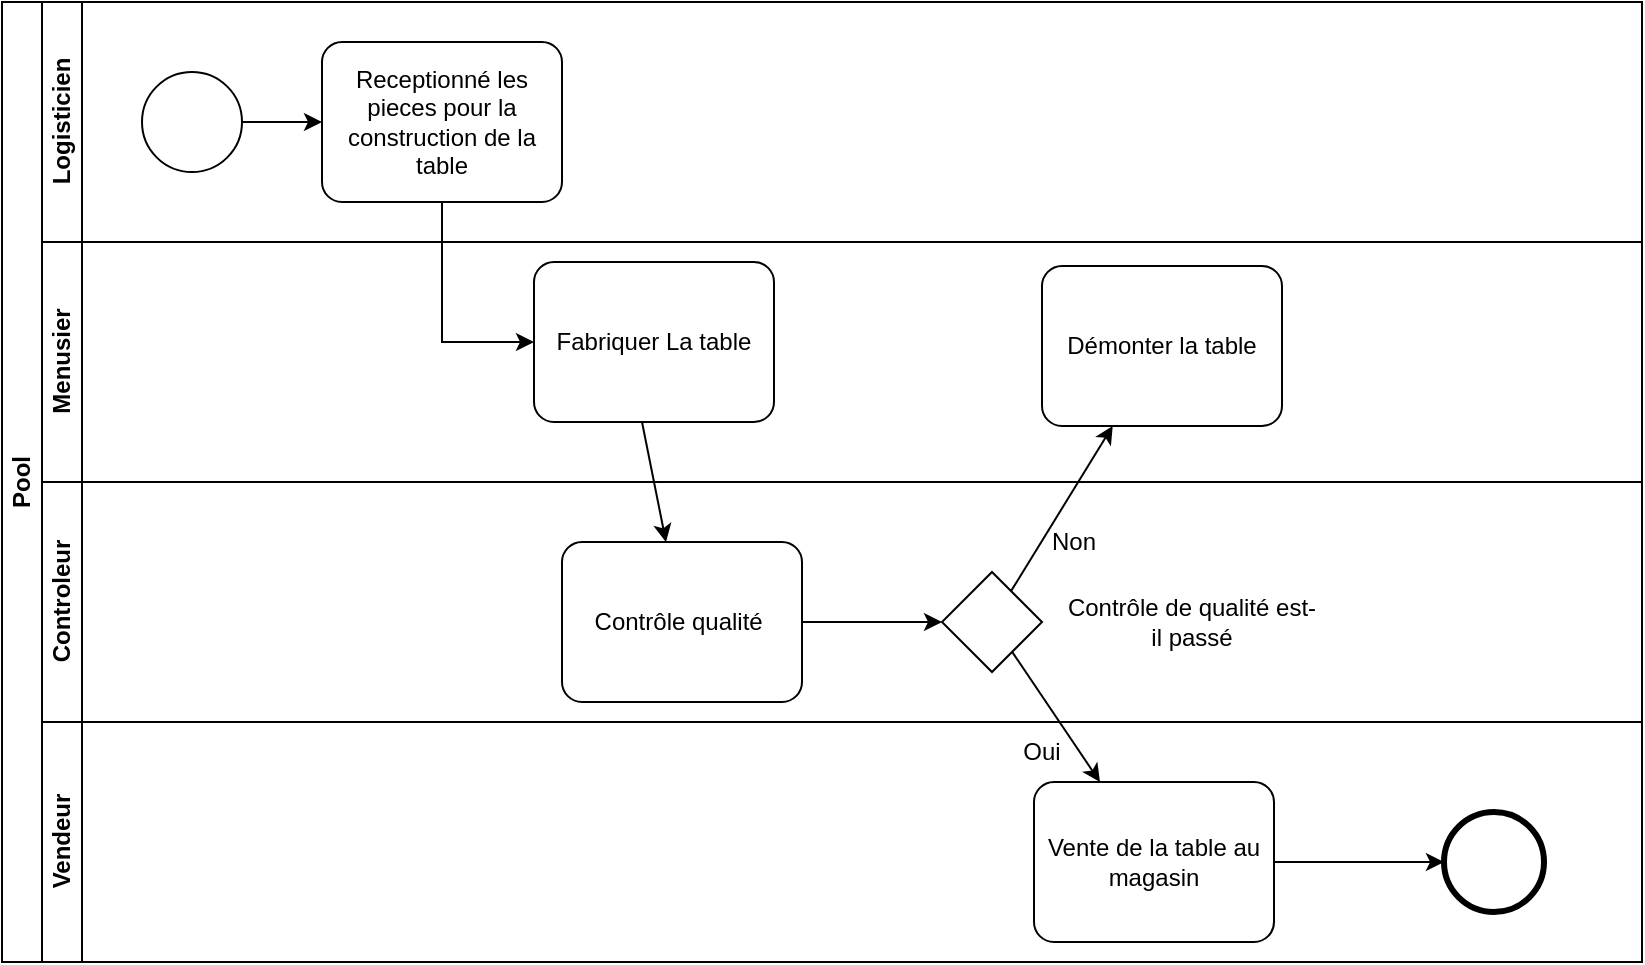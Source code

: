 <mxfile version="22.1.3" type="github">
  <diagram name="Page-1" id="b4VEQhM-kWsuh1uYvr2B">
    <mxGraphModel dx="1434" dy="790" grid="1" gridSize="10" guides="1" tooltips="1" connect="1" arrows="1" fold="1" page="1" pageScale="1" pageWidth="827" pageHeight="1169" math="0" shadow="0">
      <root>
        <mxCell id="0" />
        <mxCell id="1" parent="0" />
        <mxCell id="Q5jk2-FsWTGLEOZRWTF0-6" value="Pool" style="swimlane;html=1;childLayout=stackLayout;resizeParent=1;resizeParentMax=0;horizontal=0;startSize=20;horizontalStack=0;whiteSpace=wrap;points=[[0,0,0,0,0],[0,0.25,0,0,0],[0,0.5,0,0,0],[0,0.75,0,0,0],[0,1,0,0,0],[0.25,0,0,0,0],[0.25,1,0,0,0],[0.5,0,0,0,0],[0.5,1,0,0,0],[0.75,0,0,0,0],[0.75,1,0,0,0],[1,0,0,0,0],[1,0.25,0,0,0],[1,0.5,0,0,0],[1,0.75,0,0,0],[1,1,0,0,0]];" vertex="1" parent="1">
          <mxGeometry width="820" height="480" as="geometry" />
        </mxCell>
        <mxCell id="Q5jk2-FsWTGLEOZRWTF0-7" value="Logisticien" style="swimlane;html=1;startSize=20;horizontal=0;" vertex="1" parent="Q5jk2-FsWTGLEOZRWTF0-6">
          <mxGeometry x="20" width="800" height="120" as="geometry" />
        </mxCell>
        <mxCell id="hkeGnXZx88gJAAh5QHC4-20" value="Receptionné les pieces pour la construction de la table" style="points=[[0.25,0,0],[0.5,0,0],[0.75,0,0],[1,0.25,0],[1,0.5,0],[1,0.75,0],[0.75,1,0],[0.5,1,0],[0.25,1,0],[0,0.75,0],[0,0.5,0],[0,0.25,0]];shape=mxgraph.bpmn.task;whiteSpace=wrap;rectStyle=rounded;size=10;html=1;container=1;expand=0;collapsible=0;taskMarker=abstract;" parent="Q5jk2-FsWTGLEOZRWTF0-7" vertex="1">
          <mxGeometry x="140" y="20" width="120" height="80" as="geometry" />
        </mxCell>
        <mxCell id="Q5jk2-FsWTGLEOZRWTF0-18" value="" style="endArrow=classic;html=1;rounded=0;fontFamily=Helvetica;fontSize=12;fontColor=default;startSize=20;entryX=0;entryY=0.5;entryDx=0;entryDy=0;entryPerimeter=0;exitX=1;exitY=0.5;exitDx=0;exitDy=0;exitPerimeter=0;" edge="1" parent="Q5jk2-FsWTGLEOZRWTF0-7" source="Q5jk2-FsWTGLEOZRWTF0-26" target="hkeGnXZx88gJAAh5QHC4-20">
          <mxGeometry width="50" height="50" relative="1" as="geometry">
            <mxPoint x="120" y="60" as="sourcePoint" />
            <mxPoint x="170" y="10" as="targetPoint" />
          </mxGeometry>
        </mxCell>
        <mxCell id="Q5jk2-FsWTGLEOZRWTF0-26" value="" style="points=[[0.145,0.145,0],[0.5,0,0],[0.855,0.145,0],[1,0.5,0],[0.855,0.855,0],[0.5,1,0],[0.145,0.855,0],[0,0.5,0]];shape=mxgraph.bpmn.event;html=1;verticalLabelPosition=bottom;labelBackgroundColor=#ffffff;verticalAlign=top;align=center;perimeter=ellipsePerimeter;outlineConnect=0;aspect=fixed;outline=standard;symbol=general;strokeColor=default;fontFamily=Helvetica;fontSize=12;fontColor=default;startSize=20;fillColor=default;" vertex="1" parent="Q5jk2-FsWTGLEOZRWTF0-7">
          <mxGeometry x="50" y="35" width="50" height="50" as="geometry" />
        </mxCell>
        <mxCell id="Q5jk2-FsWTGLEOZRWTF0-8" value="Menusier" style="swimlane;html=1;startSize=20;horizontal=0;" vertex="1" parent="Q5jk2-FsWTGLEOZRWTF0-6">
          <mxGeometry x="20" y="120" width="800" height="120" as="geometry" />
        </mxCell>
        <mxCell id="hkeGnXZx88gJAAh5QHC4-21" value="Fabriquer La table" style="points=[[0.25,0,0],[0.5,0,0],[0.75,0,0],[1,0.25,0],[1,0.5,0],[1,0.75,0],[0.75,1,0],[0.5,1,0],[0.25,1,0],[0,0.75,0],[0,0.5,0],[0,0.25,0]];shape=mxgraph.bpmn.task;whiteSpace=wrap;rectStyle=rounded;size=10;html=1;container=1;expand=0;collapsible=0;taskMarker=abstract;" parent="Q5jk2-FsWTGLEOZRWTF0-8" vertex="1">
          <mxGeometry x="246" y="10" width="120" height="80" as="geometry" />
        </mxCell>
        <mxCell id="Q5jk2-FsWTGLEOZRWTF0-38" value="" style="endArrow=classic;html=1;rounded=0;fontFamily=Helvetica;fontSize=12;fontColor=default;startSize=20;" edge="1" parent="hkeGnXZx88gJAAh5QHC4-21" target="hkeGnXZx88gJAAh5QHC4-22">
          <mxGeometry width="50" height="50" relative="1" as="geometry">
            <mxPoint x="54" y="80" as="sourcePoint" />
            <mxPoint x="104" y="30" as="targetPoint" />
          </mxGeometry>
        </mxCell>
        <mxCell id="KNlCzXLisDCBoGYTOlr1-5" value="Démonter la table" style="points=[[0.25,0,0],[0.5,0,0],[0.75,0,0],[1,0.25,0],[1,0.5,0],[1,0.75,0],[0.75,1,0],[0.5,1,0],[0.25,1,0],[0,0.75,0],[0,0.5,0],[0,0.25,0]];shape=mxgraph.bpmn.task;whiteSpace=wrap;rectStyle=rounded;size=10;html=1;container=1;expand=0;collapsible=0;taskMarker=abstract;" parent="Q5jk2-FsWTGLEOZRWTF0-8" vertex="1">
          <mxGeometry x="500" y="12" width="120" height="80" as="geometry" />
        </mxCell>
        <mxCell id="Q5jk2-FsWTGLEOZRWTF0-17" value="Controleur" style="swimlane;html=1;startSize=20;horizontal=0;" vertex="1" parent="Q5jk2-FsWTGLEOZRWTF0-6">
          <mxGeometry x="20" y="240" width="800" height="120" as="geometry" />
        </mxCell>
        <mxCell id="hkeGnXZx88gJAAh5QHC4-22" value="Contrôle qualité&amp;nbsp;" style="points=[[0.25,0,0],[0.5,0,0],[0.75,0,0],[1,0.25,0],[1,0.5,0],[1,0.75,0],[0.75,1,0],[0.5,1,0],[0.25,1,0],[0,0.75,0],[0,0.5,0],[0,0.25,0]];shape=mxgraph.bpmn.task;whiteSpace=wrap;rectStyle=rounded;size=10;html=1;container=1;expand=0;collapsible=0;taskMarker=abstract;" parent="Q5jk2-FsWTGLEOZRWTF0-17" vertex="1">
          <mxGeometry x="260" y="30" width="120" height="80" as="geometry" />
        </mxCell>
        <mxCell id="Q5jk2-FsWTGLEOZRWTF0-28" value="" style="points=[[0.25,0.25,0],[0.5,0,0],[0.75,0.25,0],[1,0.5,0],[0.75,0.75,0],[0.5,1,0],[0.25,0.75,0],[0,0.5,0]];shape=mxgraph.bpmn.gateway2;html=1;verticalLabelPosition=bottom;labelBackgroundColor=#ffffff;verticalAlign=top;align=center;perimeter=rhombusPerimeter;outlineConnect=0;outline=none;symbol=none;strokeColor=default;fontFamily=Helvetica;fontSize=12;fontColor=default;startSize=20;fillColor=default;" vertex="1" parent="Q5jk2-FsWTGLEOZRWTF0-17">
          <mxGeometry x="450" y="45" width="50" height="50" as="geometry" />
        </mxCell>
        <mxCell id="Q5jk2-FsWTGLEOZRWTF0-29" value="Contrôle de qualité est-il passé" style="text;html=1;strokeColor=none;fillColor=none;align=center;verticalAlign=middle;whiteSpace=wrap;rounded=0;fontSize=12;fontFamily=Helvetica;fontColor=default;" vertex="1" parent="Q5jk2-FsWTGLEOZRWTF0-17">
          <mxGeometry x="510" y="55" width="130" height="30" as="geometry" />
        </mxCell>
        <mxCell id="Q5jk2-FsWTGLEOZRWTF0-31" value="Non" style="text;html=1;strokeColor=none;fillColor=none;align=center;verticalAlign=middle;whiteSpace=wrap;rounded=0;fontSize=12;fontFamily=Helvetica;fontColor=default;" vertex="1" parent="Q5jk2-FsWTGLEOZRWTF0-17">
          <mxGeometry x="486" y="15" width="60" height="30" as="geometry" />
        </mxCell>
        <mxCell id="Q5jk2-FsWTGLEOZRWTF0-39" value="" style="endArrow=classic;html=1;rounded=0;fontFamily=Helvetica;fontSize=12;fontColor=default;startSize=20;" edge="1" parent="Q5jk2-FsWTGLEOZRWTF0-17" target="Q5jk2-FsWTGLEOZRWTF0-28">
          <mxGeometry width="50" height="50" relative="1" as="geometry">
            <mxPoint x="380" y="70" as="sourcePoint" />
            <mxPoint x="430" y="20" as="targetPoint" />
          </mxGeometry>
        </mxCell>
        <mxCell id="Q5jk2-FsWTGLEOZRWTF0-9" value="Vendeur" style="swimlane;html=1;startSize=20;horizontal=0;" vertex="1" parent="Q5jk2-FsWTGLEOZRWTF0-6">
          <mxGeometry x="20" y="360" width="800" height="120" as="geometry" />
        </mxCell>
        <mxCell id="hkeGnXZx88gJAAh5QHC4-23" value="Vente de la table au magasin" style="points=[[0.25,0,0],[0.5,0,0],[0.75,0,0],[1,0.25,0],[1,0.5,0],[1,0.75,0],[0.75,1,0],[0.5,1,0],[0.25,1,0],[0,0.75,0],[0,0.5,0],[0,0.25,0]];shape=mxgraph.bpmn.task;whiteSpace=wrap;rectStyle=rounded;size=10;html=1;container=1;expand=0;collapsible=0;taskMarker=abstract;" parent="Q5jk2-FsWTGLEOZRWTF0-9" vertex="1">
          <mxGeometry x="496.0" y="30" width="120" height="80" as="geometry" />
        </mxCell>
        <mxCell id="Q5jk2-FsWTGLEOZRWTF0-25" value="" style="points=[[0.145,0.145,0],[0.5,0,0],[0.855,0.145,0],[1,0.5,0],[0.855,0.855,0],[0.5,1,0],[0.145,0.855,0],[0,0.5,0]];shape=mxgraph.bpmn.event;html=1;verticalLabelPosition=bottom;labelBackgroundColor=#ffffff;verticalAlign=top;align=center;perimeter=ellipsePerimeter;outlineConnect=0;aspect=fixed;outline=end;symbol=terminate2;strokeColor=default;fontFamily=Helvetica;fontSize=12;fontColor=default;startSize=20;fillColor=default;" vertex="1" parent="Q5jk2-FsWTGLEOZRWTF0-9">
          <mxGeometry x="701" y="45" width="50" height="50" as="geometry" />
        </mxCell>
        <mxCell id="Q5jk2-FsWTGLEOZRWTF0-35" value="Oui" style="text;html=1;strokeColor=none;fillColor=none;align=center;verticalAlign=middle;whiteSpace=wrap;rounded=0;fontSize=12;fontFamily=Helvetica;fontColor=default;" vertex="1" parent="Q5jk2-FsWTGLEOZRWTF0-9">
          <mxGeometry x="470" width="60" height="30" as="geometry" />
        </mxCell>
        <mxCell id="Q5jk2-FsWTGLEOZRWTF0-42" value="" style="endArrow=classic;html=1;rounded=0;fontFamily=Helvetica;fontSize=12;fontColor=default;startSize=20;" edge="1" parent="Q5jk2-FsWTGLEOZRWTF0-9" source="hkeGnXZx88gJAAh5QHC4-23" target="Q5jk2-FsWTGLEOZRWTF0-25">
          <mxGeometry width="50" height="50" relative="1" as="geometry">
            <mxPoint x="606" y="80" as="sourcePoint" />
            <mxPoint x="656" y="30" as="targetPoint" />
          </mxGeometry>
        </mxCell>
        <mxCell id="Q5jk2-FsWTGLEOZRWTF0-19" value="" style="endArrow=classic;html=1;rounded=0;fontFamily=Helvetica;fontSize=12;fontColor=default;startSize=20;" edge="1" parent="Q5jk2-FsWTGLEOZRWTF0-6" source="hkeGnXZx88gJAAh5QHC4-20" target="hkeGnXZx88gJAAh5QHC4-21">
          <mxGeometry width="50" height="50" relative="1" as="geometry">
            <mxPoint x="200" y="100" as="sourcePoint" />
            <mxPoint x="150" y="150" as="targetPoint" />
            <Array as="points">
              <mxPoint x="220" y="170" />
            </Array>
          </mxGeometry>
        </mxCell>
        <mxCell id="Q5jk2-FsWTGLEOZRWTF0-40" value="" style="endArrow=classic;html=1;rounded=0;fontFamily=Helvetica;fontSize=12;fontColor=default;startSize=20;" edge="1" parent="Q5jk2-FsWTGLEOZRWTF0-6" source="Q5jk2-FsWTGLEOZRWTF0-28" target="KNlCzXLisDCBoGYTOlr1-5">
          <mxGeometry width="50" height="50" relative="1" as="geometry">
            <mxPoint x="500" y="280" as="sourcePoint" />
            <mxPoint x="550" y="230" as="targetPoint" />
          </mxGeometry>
        </mxCell>
        <mxCell id="Q5jk2-FsWTGLEOZRWTF0-41" value="" style="endArrow=classic;html=1;rounded=0;fontFamily=Helvetica;fontSize=12;fontColor=default;startSize=20;" edge="1" parent="Q5jk2-FsWTGLEOZRWTF0-6" source="Q5jk2-FsWTGLEOZRWTF0-28" target="hkeGnXZx88gJAAh5QHC4-23">
          <mxGeometry width="50" height="50" relative="1" as="geometry">
            <mxPoint x="510" y="320" as="sourcePoint" />
            <mxPoint x="560" y="270" as="targetPoint" />
          </mxGeometry>
        </mxCell>
      </root>
    </mxGraphModel>
  </diagram>
</mxfile>
